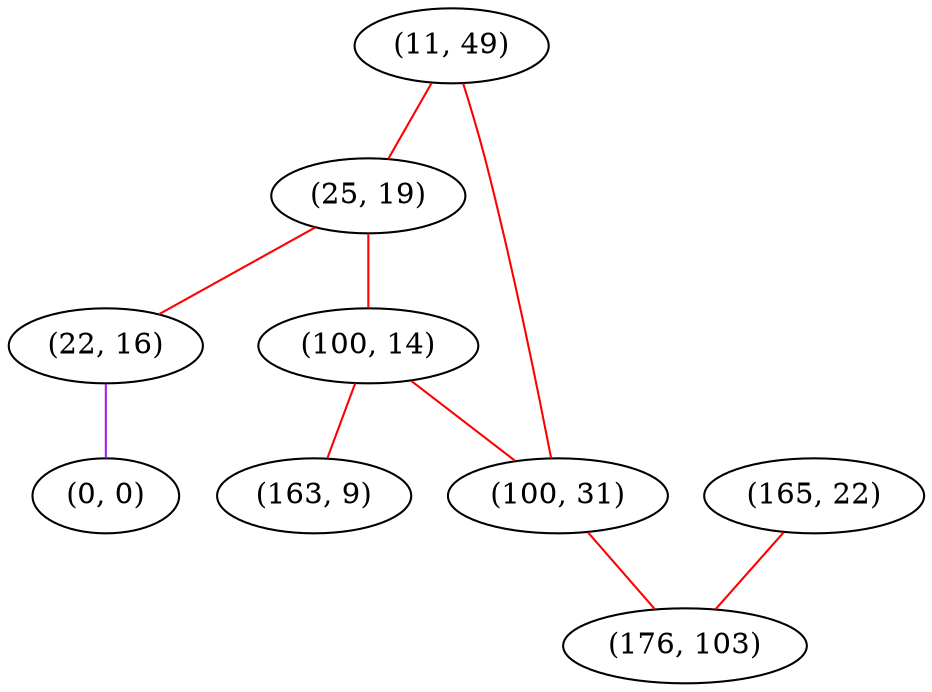 graph "" {
"(11, 49)";
"(25, 19)";
"(22, 16)";
"(0, 0)";
"(100, 14)";
"(163, 9)";
"(165, 22)";
"(100, 31)";
"(176, 103)";
"(11, 49)" -- "(100, 31)"  [color=red, key=0, weight=1];
"(11, 49)" -- "(25, 19)"  [color=red, key=0, weight=1];
"(25, 19)" -- "(22, 16)"  [color=red, key=0, weight=1];
"(25, 19)" -- "(100, 14)"  [color=red, key=0, weight=1];
"(22, 16)" -- "(0, 0)"  [color=purple, key=0, weight=4];
"(100, 14)" -- "(100, 31)"  [color=red, key=0, weight=1];
"(100, 14)" -- "(163, 9)"  [color=red, key=0, weight=1];
"(165, 22)" -- "(176, 103)"  [color=red, key=0, weight=1];
"(100, 31)" -- "(176, 103)"  [color=red, key=0, weight=1];
}
